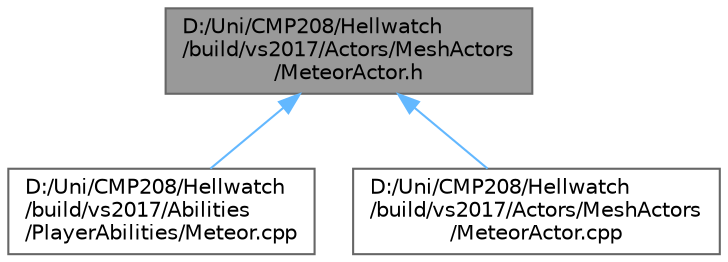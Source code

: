 digraph "D:/Uni/CMP208/Hellwatch/build/vs2017/Actors/MeshActors/MeteorActor.h"
{
 // LATEX_PDF_SIZE
  bgcolor="transparent";
  edge [fontname=Helvetica,fontsize=10,labelfontname=Helvetica,labelfontsize=10];
  node [fontname=Helvetica,fontsize=10,shape=box,height=0.2,width=0.4];
  Node1 [label="D:/Uni/CMP208/Hellwatch\l/build/vs2017/Actors/MeshActors\l/MeteorActor.h",height=0.2,width=0.4,color="gray40", fillcolor="grey60", style="filled", fontcolor="black",tooltip=" "];
  Node1 -> Node2 [dir="back",color="steelblue1",style="solid"];
  Node2 [label="D:/Uni/CMP208/Hellwatch\l/build/vs2017/Abilities\l/PlayerAbilities/Meteor.cpp",height=0.2,width=0.4,color="grey40", fillcolor="white", style="filled",URL="$_meteor_8cpp.html",tooltip=" "];
  Node1 -> Node3 [dir="back",color="steelblue1",style="solid"];
  Node3 [label="D:/Uni/CMP208/Hellwatch\l/build/vs2017/Actors/MeshActors\l/MeteorActor.cpp",height=0.2,width=0.4,color="grey40", fillcolor="white", style="filled",URL="$_meteor_actor_8cpp.html",tooltip=" "];
}
